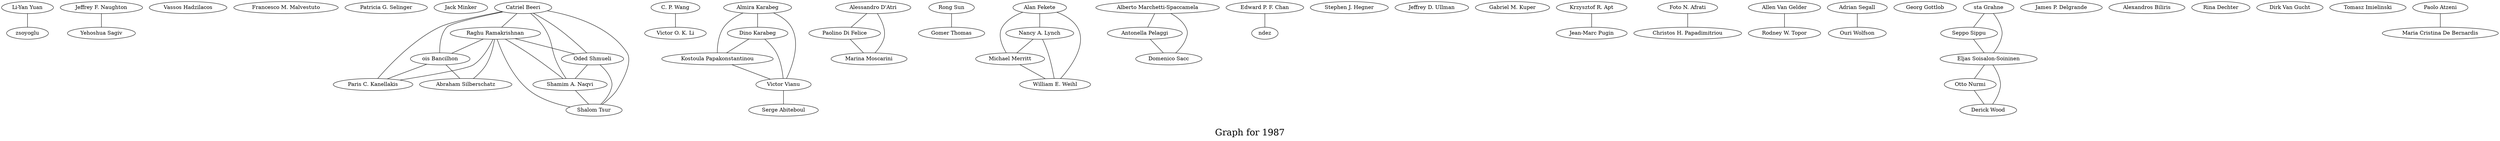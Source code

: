 /*****
Graph for 1987
*****/

graph G {
  graph [splines=true overlap=false]
  node  [shape=ellipse, width=0.3, height=0.3]
  0 [label="Li-Yan Yuan"];
  1 [label="zsoyoglu"];
  2 [label="Jeffrey F. Naughton"];
  3 [label="Vassos Hadzilacos"];
  4 [label="Francesco M. Malvestuto"];
  5 [label="Patricia G. Selinger"];
  6 [label="Jack Minker"];
  7 [label="Catriel Beeri"];
  8 [label="Raghu Ramakrishnan"];
  9 [label="C. P. Wang"];
  10 [label="Victor O. K. Li"];
  11 [label="Almira Karabeg"];
  12 [label="Dino Karabeg"];
  13 [label="Kostoula Papakonstantinou"];
  14 [label="Victor Vianu"];
  15 [label="Alessandro D'Atri"];
  16 [label="Paolino Di Felice"];
  17 [label="Marina Moscarini"];
  18 [label="Rong Sun"];
  19 [label="Gomer Thomas"];
  20 [label="Alan Fekete"];
  21 [label="Nancy A. Lynch"];
  22 [label="Michael Merritt"];
  23 [label="William E. Weihl"];
  24 [label="Alberto Marchetti-Spaccamela"];
  25 [label="Antonella Pelaggi"];
  26 [label="Domenico Sacc"];
  27 [label="Edward P. F. Chan"];
  28 [label="ndez"];
  29 [label="Stephen J. Hegner"];
  30 [label="ois Bancilhon"];
  31 [label="Abraham Silberschatz"];
  32 [label="Jeffrey D. Ullman"];
  33 [label="Gabriel M. Kuper"];
  34 [label="Paris C. Kanellakis"];
  35 [label="Krzysztof R. Apt"];
  36 [label="Jean-Marc Pugin"];
  37 [label="Foto N. Afrati"];
  38 [label="Christos H. Papadimitriou"];
  39 [label="Allen Van Gelder"];
  40 [label="Rodney W. Topor"];
  41 [label="Adrian Segall"];
  42 [label="Ouri Wolfson"];
  43 [label="Georg Gottlob"];
  44 [label="sta Grahne"];
  45 [label="Seppo Sippu"];
  46 [label="Eljas Soisalon-Soininen"];
  47 [label="Yehoshua Sagiv"];
  48 [label="James P. Delgrande"];
  49 [label="Otto Nurmi"];
  50 [label="Derick Wood"];
  51 [label="Alexandros Biliris"];
  52 [label="Serge Abiteboul"];
  53 [label="Rina Dechter"];
  54 [label="Dirk Van Gucht"];
  55 [label="Oded Shmueli"];
  56 [label="Tomasz Imielinski"];
  57 [label="Paolo Atzeni"];
  58 [label="Maria Cristina De Bernardis"];
  59 [label="Shamim A. Naqvi"];
  60 [label="Shalom Tsur"];
  0 -- 1;
  2 -- 47;
  7 -- 8;
  7 -- 30;
  7 -- 34;
  7 -- 55;
  7 -- 59;
  7 -- 60;
  8 -- 30;
  8 -- 31;
  8 -- 34;
  8 -- 55;
  8 -- 59;
  8 -- 60;
  9 -- 10;
  11 -- 12;
  11 -- 13;
  11 -- 14;
  12 -- 13;
  12 -- 14;
  13 -- 14;
  14 -- 52;
  15 -- 16;
  15 -- 17;
  16 -- 17;
  18 -- 19;
  20 -- 21;
  20 -- 22;
  20 -- 23;
  21 -- 22;
  21 -- 23;
  22 -- 23;
  24 -- 25;
  24 -- 26;
  25 -- 26;
  27 -- 28;
  30 -- 31;
  30 -- 34;
  35 -- 36;
  37 -- 38;
  39 -- 40;
  41 -- 42;
  44 -- 45;
  44 -- 46;
  45 -- 46;
  46 -- 49;
  46 -- 50;
  49 -- 50;
  55 -- 59;
  55 -- 60;
  57 -- 58;
  59 -- 60;
  label = "\nGraph for 1987\n";  fontsize=24;
}
